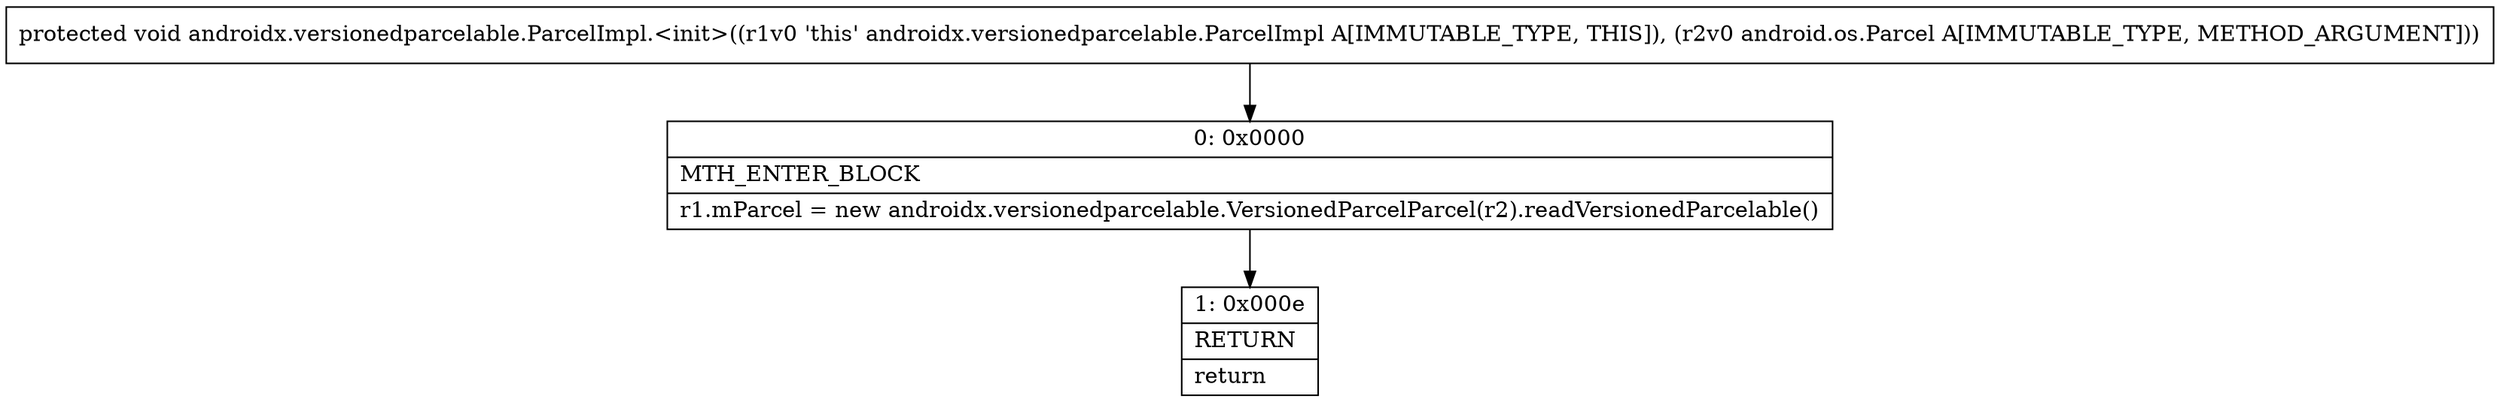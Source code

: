 digraph "CFG forandroidx.versionedparcelable.ParcelImpl.\<init\>(Landroid\/os\/Parcel;)V" {
Node_0 [shape=record,label="{0\:\ 0x0000|MTH_ENTER_BLOCK\l|r1.mParcel = new androidx.versionedparcelable.VersionedParcelParcel(r2).readVersionedParcelable()\l}"];
Node_1 [shape=record,label="{1\:\ 0x000e|RETURN\l|return\l}"];
MethodNode[shape=record,label="{protected void androidx.versionedparcelable.ParcelImpl.\<init\>((r1v0 'this' androidx.versionedparcelable.ParcelImpl A[IMMUTABLE_TYPE, THIS]), (r2v0 android.os.Parcel A[IMMUTABLE_TYPE, METHOD_ARGUMENT])) }"];
MethodNode -> Node_0;
Node_0 -> Node_1;
}

